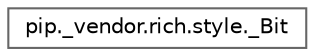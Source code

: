 digraph "Graphical Class Hierarchy"
{
 // LATEX_PDF_SIZE
  bgcolor="transparent";
  edge [fontname=Helvetica,fontsize=10,labelfontname=Helvetica,labelfontsize=10];
  node [fontname=Helvetica,fontsize=10,shape=box,height=0.2,width=0.4];
  rankdir="LR";
  Node0 [id="Node000000",label="pip._vendor.rich.style._Bit",height=0.2,width=0.4,color="grey40", fillcolor="white", style="filled",URL="$d0/dd2/classpip_1_1__vendor_1_1rich_1_1style_1_1__Bit.html",tooltip=" "];
}
